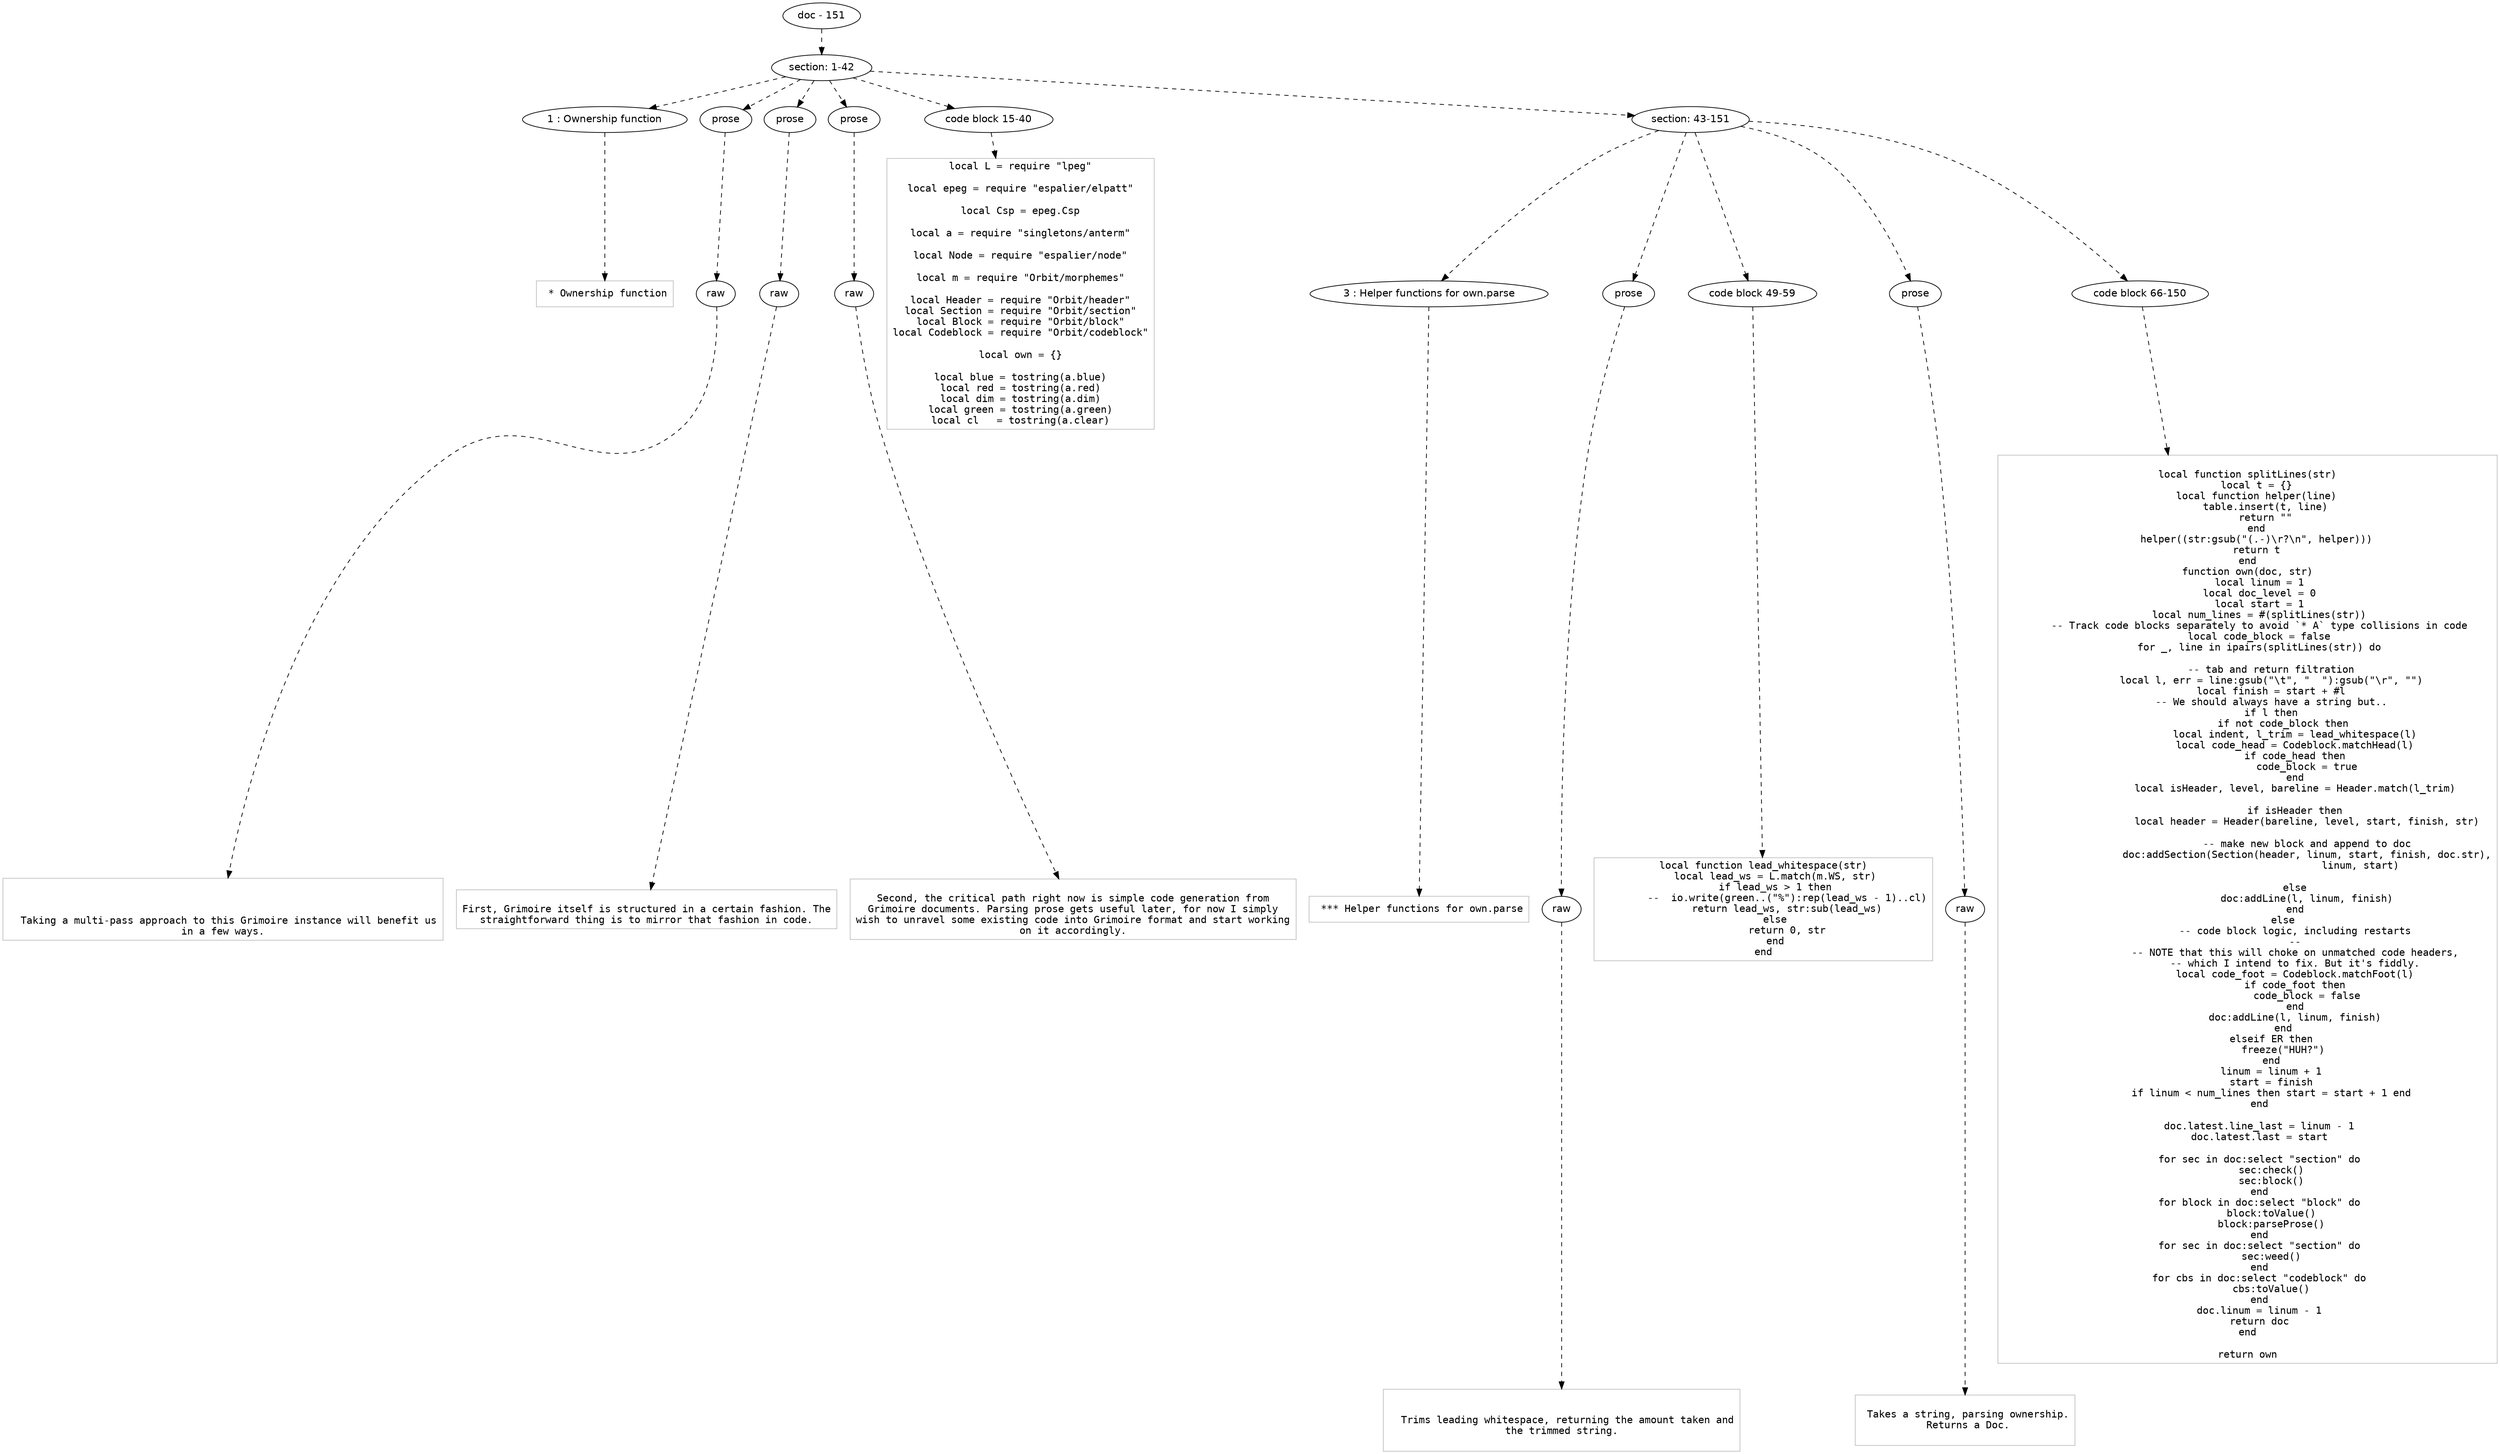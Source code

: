 digraph lpegNode {

node [fontname=Helvetica]
edge [style=dashed]

doc_0 [label="doc - 151"]


doc_0 -> { section_1}
{rank=same; section_1}

section_1 [label="section: 1-42"]


// END RANK doc_0

section_1 -> { header_2 prose_3 prose_4 prose_5 codeblock_6 section_7}
{rank=same; header_2 prose_3 prose_4 prose_5 codeblock_6 section_7}

header_2 [label="1 : Ownership function"]

prose_3 [label="prose"]

prose_4 [label="prose"]

prose_5 [label="prose"]

codeblock_6 [label="code block 15-40"]

section_7 [label="section: 43-151"]


// END RANK section_1

header_2 -> leaf_8
leaf_8  [color=Gray,shape=rectangle,fontname=Inconsolata,label=" * Ownership function"]
// END RANK header_2

prose_3 -> { raw_9}
{rank=same; raw_9}

raw_9 [label="raw"]


// END RANK prose_3

raw_9 -> leaf_10
leaf_10  [color=Gray,shape=rectangle,fontname=Inconsolata,label="


  Taking a multi-pass approach to this Grimoire instance will benefit us
in a few ways.
"]
// END RANK raw_9

prose_4 -> { raw_11}
{rank=same; raw_11}

raw_11 [label="raw"]


// END RANK prose_4

raw_11 -> leaf_12
leaf_12  [color=Gray,shape=rectangle,fontname=Inconsolata,label="
First, Grimoire itself is structured in a certain fashion. The
straightforward thing is to mirror that fashion in code.
"]
// END RANK raw_11

prose_5 -> { raw_13}
{rank=same; raw_13}

raw_13 [label="raw"]


// END RANK prose_5

raw_13 -> leaf_14
leaf_14  [color=Gray,shape=rectangle,fontname=Inconsolata,label="
Second, the critical path right now is simple code generation from
Grimoire documents. Parsing prose gets useful later, for now I simply
wish to unravel some existing code into Grimoire format and start working
on it accordingly.
"]
// END RANK raw_13

codeblock_6 -> leaf_15
leaf_15  [color=Gray,shape=rectangle,fontname=Inconsolata,label="local L = require \"lpeg\"

local epeg = require \"espalier/elpatt\"

local Csp = epeg.Csp

local a = require \"singletons/anterm\"

local Node = require \"espalier/node\"

local m = require \"Orbit/morphemes\"

local Header = require \"Orbit/header\"
local Section = require \"Orbit/section\"
local Block = require \"Orbit/block\"
local Codeblock = require \"Orbit/codeblock\"

local own = {}

local blue = tostring(a.blue)
local red = tostring(a.red)
local dim = tostring(a.dim)
local green = tostring(a.green)
local cl   = tostring(a.clear)"]
// END RANK codeblock_6

section_7 -> { header_16 prose_17 codeblock_18 prose_19 codeblock_20}
{rank=same; header_16 prose_17 codeblock_18 prose_19 codeblock_20}

header_16 [label="3 : Helper functions for own.parse"]

prose_17 [label="prose"]

codeblock_18 [label="code block 49-59"]

prose_19 [label="prose"]

codeblock_20 [label="code block 66-150"]


// END RANK section_7

header_16 -> leaf_21
leaf_21  [color=Gray,shape=rectangle,fontname=Inconsolata,label=" *** Helper functions for own.parse"]
// END RANK header_16

prose_17 -> { raw_22}
{rank=same; raw_22}

raw_22 [label="raw"]


// END RANK prose_17

raw_22 -> leaf_23
leaf_23  [color=Gray,shape=rectangle,fontname=Inconsolata,label="

  Trims leading whitespace, returning the amount taken and
the trimmed string.

"]
// END RANK raw_22

codeblock_18 -> leaf_24
leaf_24  [color=Gray,shape=rectangle,fontname=Inconsolata,label="local function lead_whitespace(str)
    local lead_ws = L.match(m.WS, str)
    if lead_ws > 1 then
        --  io.write(green..(\"%\"):rep(lead_ws - 1)..cl)
        return lead_ws, str:sub(lead_ws)
    else
        return 0, str
    end
end"]
// END RANK codeblock_18

prose_19 -> { raw_25}
{rank=same; raw_25}

raw_25 [label="raw"]


// END RANK prose_19

raw_25 -> leaf_26
leaf_26  [color=Gray,shape=rectangle,fontname=Inconsolata,label="
 Takes a string, parsing ownership.
 Returns a Doc.

"]
// END RANK raw_25

codeblock_20 -> leaf_27
leaf_27  [color=Gray,shape=rectangle,fontname=Inconsolata,label="
local function splitLines(str)
   local t = {}
   local function helper(line)
      table.insert(t, line)
      return \"\"
   end
   helper((str:gsub(\"(.-)\\r?\\n\", helper)))
   return t
end
function own(doc, str)
    local linum = 1
    local doc_level = 0
    local start = 1
    local num_lines = #(splitLines(str))
    -- Track code blocks separately to avoid `* A` type collisions in code
    local code_block = false
    for _, line in ipairs(splitLines(str)) do

        -- tab and return filtration
        local l, err = line:gsub(\"\\t\", \"  \"):gsub(\"\\r\", \"\")
        local finish = start + #l
        -- We should always have a string but..
        if l then
            if not code_block then
                local indent, l_trim = lead_whitespace(l)
                local code_head = Codeblock.matchHead(l)
                if code_head then
                    code_block = true
                end
                local isHeader, level, bareline = Header.match(l_trim)

                if isHeader then
                    local header = Header(bareline, level, start, finish, str)

                    -- make new block and append to doc
                    doc:addSection(Section(header, linum, start, finish, doc.str),
                                      linum, start)

                else
                    doc:addLine(l, linum, finish)
                end
            else
                -- code block logic, including restarts
                --
                -- NOTE that this will choke on unmatched code headers,
                -- which I intend to fix. But it's fiddly.
                local code_foot = Codeblock.matchFoot(l)
                if code_foot then
                    code_block = false
                end
                doc:addLine(l, linum, finish)
            end
        elseif ER then
            freeze(\"HUH?\")
        end
        linum = linum + 1
        start = finish
        if linum < num_lines then start = start + 1 end
    end

    doc.latest.line_last = linum - 1
    doc.latest.last = start

    for sec in doc:select \"section\" do
        sec:check()
        sec:block()
    end
    for block in doc:select \"block\" do
        block:toValue()
        block:parseProse()
    end
    for sec in doc:select \"section\" do
        sec:weed()
    end
    for cbs in doc:select \"codeblock\" do
        cbs:toValue()
    end
    doc.linum = linum - 1
    return doc
end

return own"]
// END RANK codeblock_20


}
